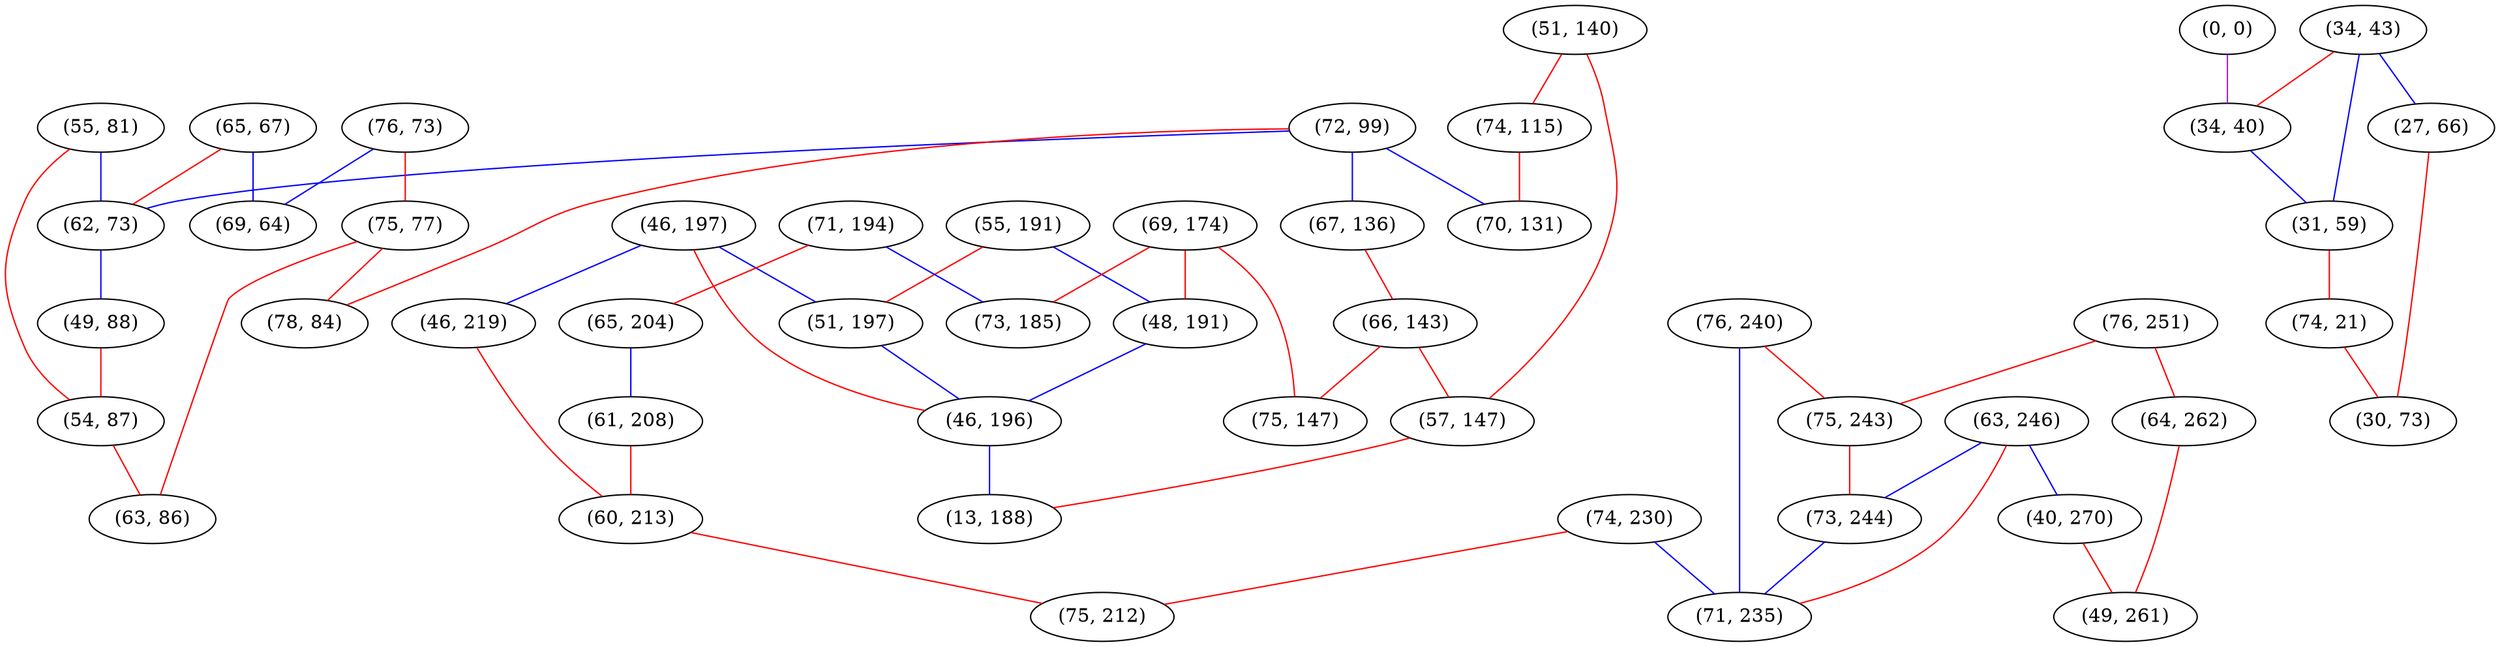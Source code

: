 graph "" {
"(72, 99)";
"(65, 67)";
"(55, 191)";
"(46, 197)";
"(55, 81)";
"(62, 73)";
"(69, 174)";
"(49, 88)";
"(51, 140)";
"(76, 73)";
"(71, 194)";
"(65, 204)";
"(76, 251)";
"(74, 230)";
"(34, 43)";
"(67, 136)";
"(64, 262)";
"(63, 246)";
"(69, 64)";
"(76, 240)";
"(66, 143)";
"(75, 243)";
"(61, 208)";
"(75, 77)";
"(40, 270)";
"(46, 219)";
"(0, 0)";
"(34, 40)";
"(57, 147)";
"(51, 197)";
"(60, 213)";
"(31, 59)";
"(74, 21)";
"(78, 84)";
"(27, 66)";
"(75, 147)";
"(49, 261)";
"(54, 87)";
"(48, 191)";
"(73, 244)";
"(46, 196)";
"(30, 73)";
"(74, 115)";
"(63, 86)";
"(70, 131)";
"(13, 188)";
"(75, 212)";
"(71, 235)";
"(73, 185)";
"(72, 99)" -- "(67, 136)"  [color=blue, key=0, weight=3];
"(72, 99)" -- "(78, 84)"  [color=red, key=0, weight=1];
"(72, 99)" -- "(62, 73)"  [color=blue, key=0, weight=3];
"(72, 99)" -- "(70, 131)"  [color=blue, key=0, weight=3];
"(65, 67)" -- "(62, 73)"  [color=red, key=0, weight=1];
"(65, 67)" -- "(69, 64)"  [color=blue, key=0, weight=3];
"(55, 191)" -- "(48, 191)"  [color=blue, key=0, weight=3];
"(55, 191)" -- "(51, 197)"  [color=red, key=0, weight=1];
"(46, 197)" -- "(46, 219)"  [color=blue, key=0, weight=3];
"(46, 197)" -- "(46, 196)"  [color=red, key=0, weight=1];
"(46, 197)" -- "(51, 197)"  [color=blue, key=0, weight=3];
"(55, 81)" -- "(62, 73)"  [color=blue, key=0, weight=3];
"(55, 81)" -- "(54, 87)"  [color=red, key=0, weight=1];
"(62, 73)" -- "(49, 88)"  [color=blue, key=0, weight=3];
"(69, 174)" -- "(75, 147)"  [color=red, key=0, weight=1];
"(69, 174)" -- "(48, 191)"  [color=red, key=0, weight=1];
"(69, 174)" -- "(73, 185)"  [color=red, key=0, weight=1];
"(49, 88)" -- "(54, 87)"  [color=red, key=0, weight=1];
"(51, 140)" -- "(57, 147)"  [color=red, key=0, weight=1];
"(51, 140)" -- "(74, 115)"  [color=red, key=0, weight=1];
"(76, 73)" -- "(69, 64)"  [color=blue, key=0, weight=3];
"(76, 73)" -- "(75, 77)"  [color=red, key=0, weight=1];
"(71, 194)" -- "(73, 185)"  [color=blue, key=0, weight=3];
"(71, 194)" -- "(65, 204)"  [color=red, key=0, weight=1];
"(65, 204)" -- "(61, 208)"  [color=blue, key=0, weight=3];
"(76, 251)" -- "(64, 262)"  [color=red, key=0, weight=1];
"(76, 251)" -- "(75, 243)"  [color=red, key=0, weight=1];
"(74, 230)" -- "(71, 235)"  [color=blue, key=0, weight=3];
"(74, 230)" -- "(75, 212)"  [color=red, key=0, weight=1];
"(34, 43)" -- "(34, 40)"  [color=red, key=0, weight=1];
"(34, 43)" -- "(27, 66)"  [color=blue, key=0, weight=3];
"(34, 43)" -- "(31, 59)"  [color=blue, key=0, weight=3];
"(67, 136)" -- "(66, 143)"  [color=red, key=0, weight=1];
"(64, 262)" -- "(49, 261)"  [color=red, key=0, weight=1];
"(63, 246)" -- "(71, 235)"  [color=red, key=0, weight=1];
"(63, 246)" -- "(73, 244)"  [color=blue, key=0, weight=3];
"(63, 246)" -- "(40, 270)"  [color=blue, key=0, weight=3];
"(76, 240)" -- "(71, 235)"  [color=blue, key=0, weight=3];
"(76, 240)" -- "(75, 243)"  [color=red, key=0, weight=1];
"(66, 143)" -- "(57, 147)"  [color=red, key=0, weight=1];
"(66, 143)" -- "(75, 147)"  [color=red, key=0, weight=1];
"(75, 243)" -- "(73, 244)"  [color=red, key=0, weight=1];
"(61, 208)" -- "(60, 213)"  [color=red, key=0, weight=1];
"(75, 77)" -- "(78, 84)"  [color=red, key=0, weight=1];
"(75, 77)" -- "(63, 86)"  [color=red, key=0, weight=1];
"(40, 270)" -- "(49, 261)"  [color=red, key=0, weight=1];
"(46, 219)" -- "(60, 213)"  [color=red, key=0, weight=1];
"(0, 0)" -- "(34, 40)"  [color=purple, key=0, weight=4];
"(34, 40)" -- "(31, 59)"  [color=blue, key=0, weight=3];
"(57, 147)" -- "(13, 188)"  [color=red, key=0, weight=1];
"(51, 197)" -- "(46, 196)"  [color=blue, key=0, weight=3];
"(60, 213)" -- "(75, 212)"  [color=red, key=0, weight=1];
"(31, 59)" -- "(74, 21)"  [color=red, key=0, weight=1];
"(74, 21)" -- "(30, 73)"  [color=red, key=0, weight=1];
"(27, 66)" -- "(30, 73)"  [color=red, key=0, weight=1];
"(54, 87)" -- "(63, 86)"  [color=red, key=0, weight=1];
"(48, 191)" -- "(46, 196)"  [color=blue, key=0, weight=3];
"(73, 244)" -- "(71, 235)"  [color=blue, key=0, weight=3];
"(46, 196)" -- "(13, 188)"  [color=blue, key=0, weight=3];
"(74, 115)" -- "(70, 131)"  [color=red, key=0, weight=1];
}
